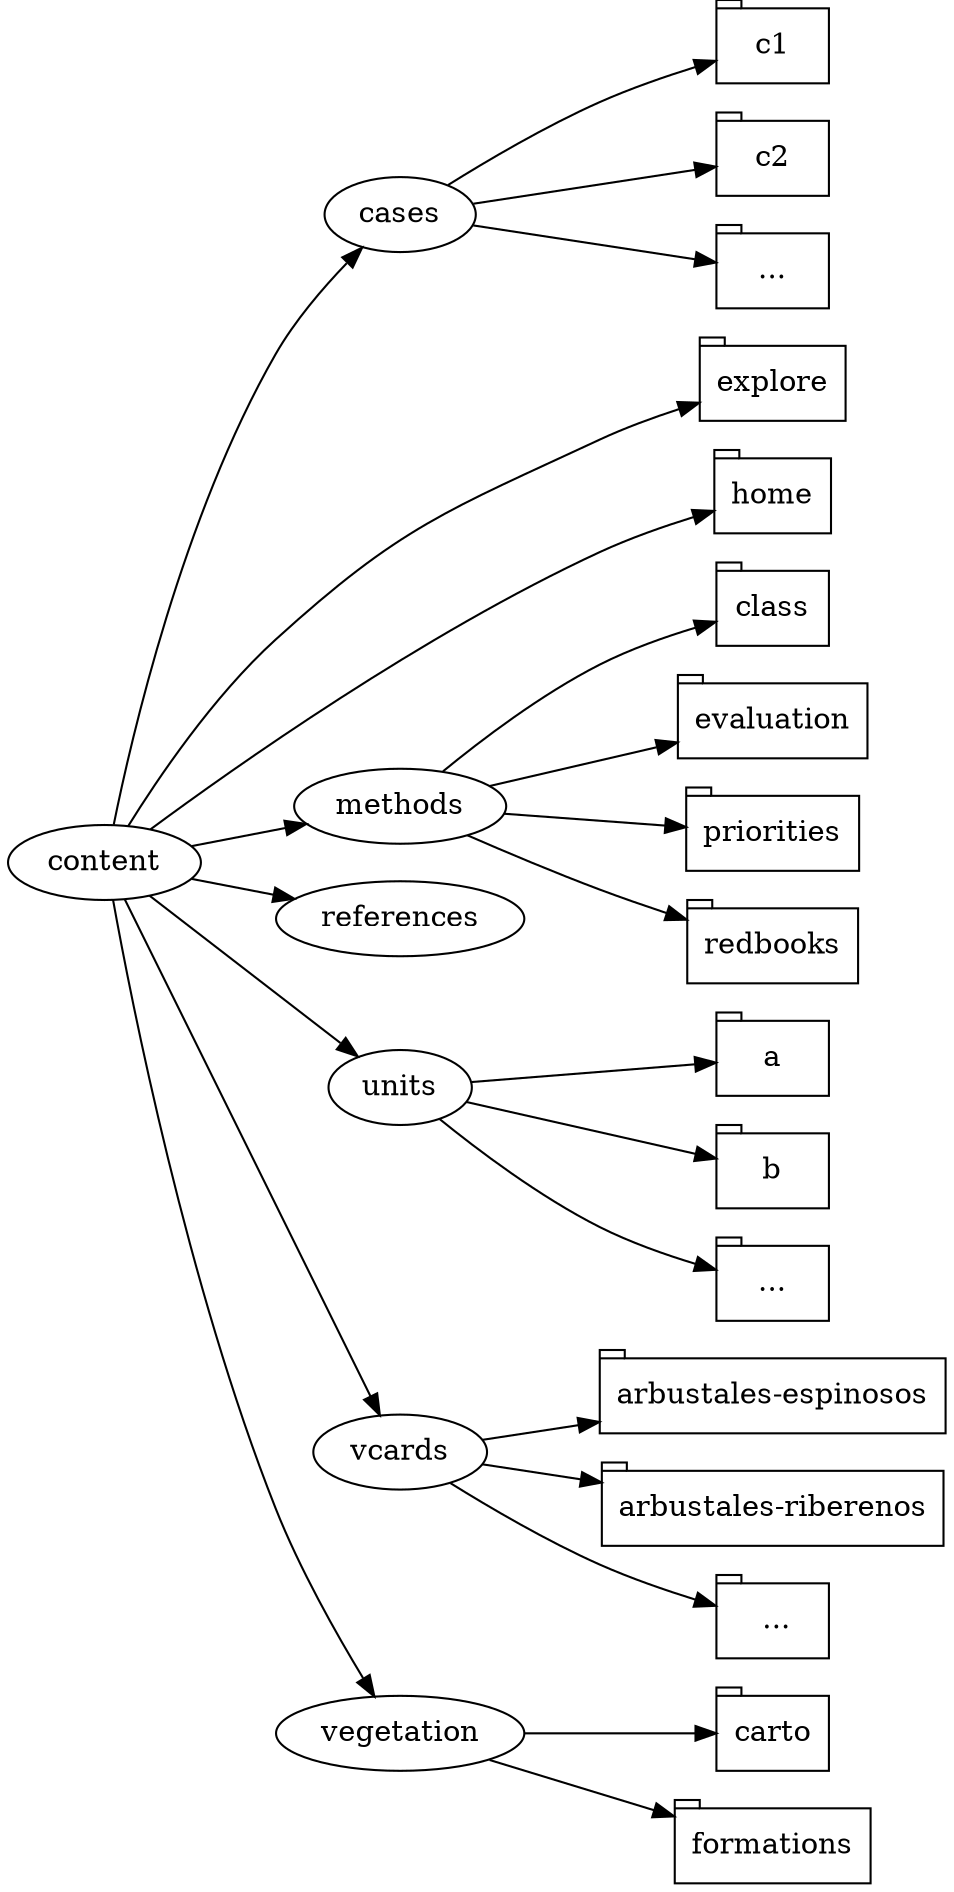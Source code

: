 digraph content {
  rankdir=LR
  c1 [shape=tab]
  c2 [shape=tab]
  "..." [shape=tab]
  content->cases
  cases->c1
  cases->c2
  cases->"..."
  explore [shape=tab]
  home [shape=tab]
  content->explore
  content->home
  content->methods->class
  class [shape=tab]
  evaluation [shape=tab]
  priorities [shape=tab]
  redbooks [shape=tab]
  {rank = same; explore; class; home}
  methods->evaluation
  methods->priorities
  methods->redbooks
  content->references
  a [shape=tab]
  b [shape=tab]
  " ... " [shape=tab]
  content->units->a
  units->b
  units->" ... "
  "arbustales-espinosos" [shape=tab]
  "arbustales-riberenos" [shape=tab]
  " ..." [shape=tab]
  content->vcards->"arbustales-espinosos"
  vcards->"arbustales-riberenos"
  vcards->" ..."
  carto [shape=tab]
  formations [shape=tab]
  content->vegetation->carto
  vegetation->formations
}
